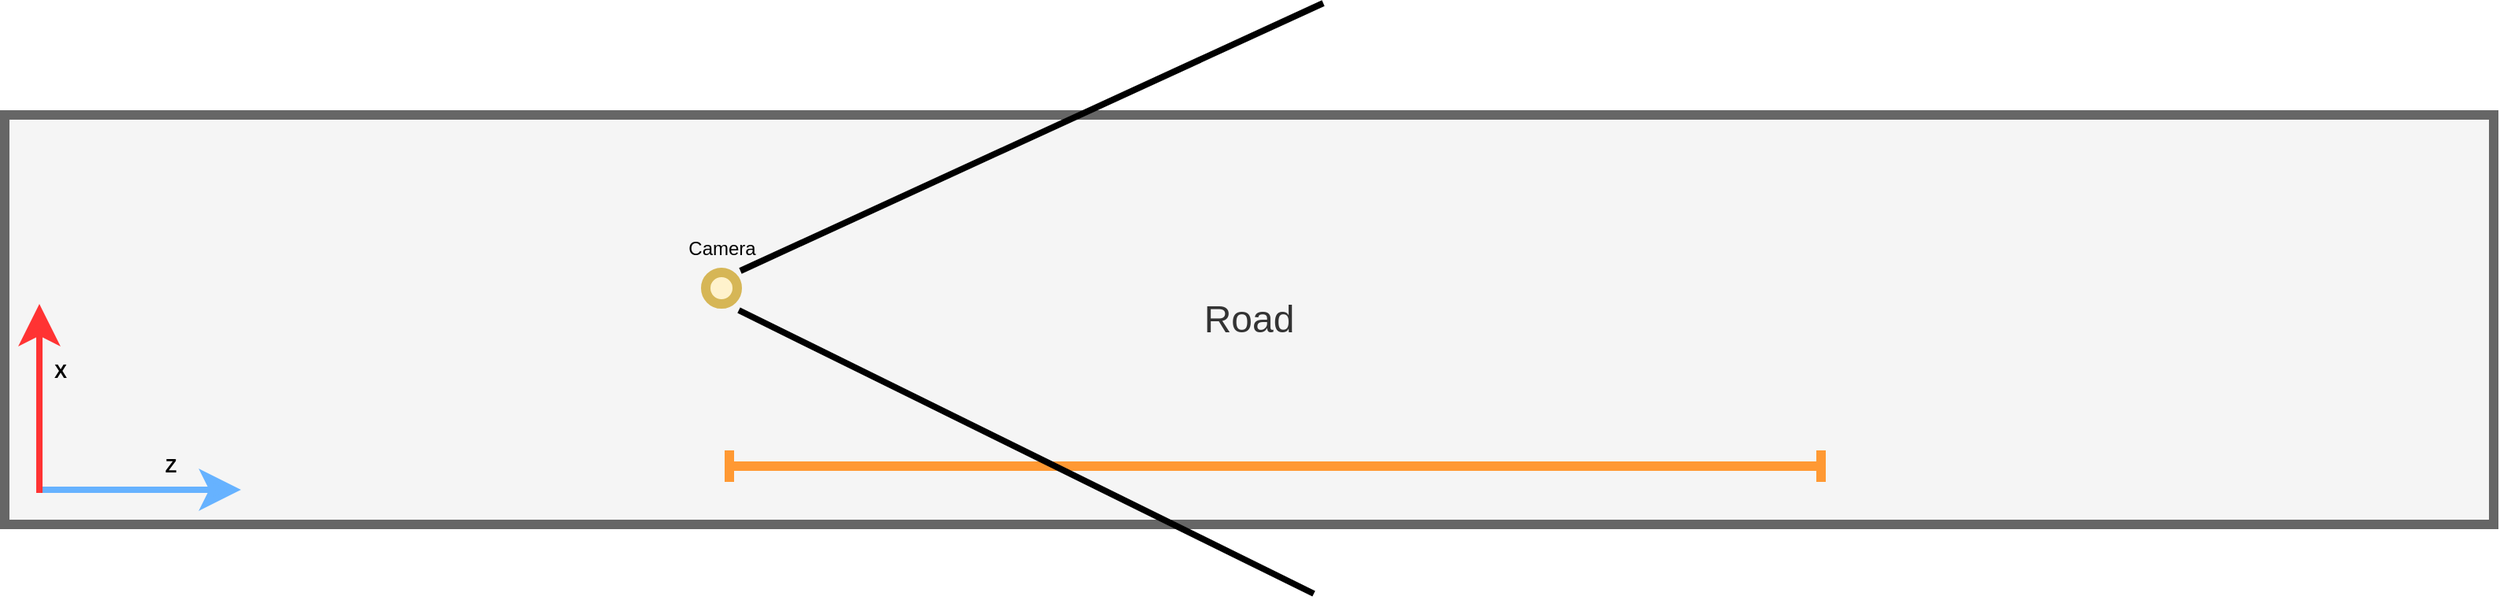 <mxfile version="20.2.8" type="github">
  <diagram id="F8mZGrqC8DNlahIGpEpN" name="第 1 页">
    <mxGraphModel dx="1897" dy="1108" grid="1" gridSize="10" guides="1" tooltips="1" connect="1" arrows="1" fold="1" page="1" pageScale="1" pageWidth="1600" pageHeight="900" math="0" shadow="0">
      <root>
        <mxCell id="0" />
        <mxCell id="1" parent="0" />
        <mxCell id="fxTeVvJ60FbQIxfmeKPd-2" value="Road" style="rounded=0;whiteSpace=wrap;html=1;strokeWidth=6;fontSize=24;fillColor=#f5f5f5;fontColor=#333333;strokeColor=#666666;" vertex="1" parent="1">
          <mxGeometry x="10" y="320" width="1580" height="260" as="geometry" />
        </mxCell>
        <mxCell id="fxTeVvJ60FbQIxfmeKPd-4" value="" style="endArrow=classic;html=1;rounded=0;strokeColor=#66B2FF;strokeWidth=4;fontSize=32;startSize=4;endSize=14;targetPerimeterSpacing=4;elbow=vertical;jumpSize=6;" edge="1" parent="1">
          <mxGeometry width="50" height="50" relative="1" as="geometry">
            <mxPoint x="30" y="558" as="sourcePoint" />
            <mxPoint x="160" y="558" as="targetPoint" />
          </mxGeometry>
        </mxCell>
        <mxCell id="fxTeVvJ60FbQIxfmeKPd-5" value="" style="endArrow=classic;html=1;rounded=0;strokeColor=#FF3333;strokeWidth=4;fontSize=32;startSize=4;endSize=14;targetPerimeterSpacing=4;elbow=vertical;jumpSize=6;" edge="1" parent="1">
          <mxGeometry width="50" height="50" relative="1" as="geometry">
            <mxPoint x="32" y="560" as="sourcePoint" />
            <mxPoint x="32" y="440" as="targetPoint" />
          </mxGeometry>
        </mxCell>
        <mxCell id="fxTeVvJ60FbQIxfmeKPd-8" value="Z" style="text;html=1;align=center;verticalAlign=middle;resizable=0;points=[];autosize=1;strokeColor=none;fillColor=none;fontSize=12;fontColor=#000000;fontStyle=1" vertex="1" parent="1">
          <mxGeometry x="100" y="528" width="30" height="30" as="geometry" />
        </mxCell>
        <mxCell id="fxTeVvJ60FbQIxfmeKPd-9" value="X" style="text;html=1;align=center;verticalAlign=middle;resizable=0;points=[];autosize=1;strokeColor=none;fillColor=none;fontSize=12;fontColor=#000000;fontStyle=1" vertex="1" parent="1">
          <mxGeometry x="30" y="468" width="30" height="30" as="geometry" />
        </mxCell>
        <mxCell id="fxTeVvJ60FbQIxfmeKPd-10" value="" style="shape=crossbar;whiteSpace=wrap;html=1;rounded=1;direction=south;strokeColor=#FF9933;strokeWidth=6;fontSize=12;fontColor=#000000;rotation=90;" vertex="1" parent="1">
          <mxGeometry x="806.5" y="196.5" width="20" height="693" as="geometry" />
        </mxCell>
        <mxCell id="fxTeVvJ60FbQIxfmeKPd-11" value="" style="ellipse;whiteSpace=wrap;html=1;aspect=fixed;strokeColor=#d6b656;strokeWidth=6;fontSize=12;fillColor=#fff2cc;" vertex="1" parent="1">
          <mxGeometry x="455" y="420" width="20" height="20" as="geometry" />
        </mxCell>
        <mxCell id="fxTeVvJ60FbQIxfmeKPd-12" value="Camera" style="text;html=1;align=center;verticalAlign=middle;resizable=0;points=[];autosize=1;strokeColor=none;fillColor=none;fontSize=12;fontColor=#000000;" vertex="1" parent="1">
          <mxGeometry x="430" y="390" width="70" height="30" as="geometry" />
        </mxCell>
        <mxCell id="fxTeVvJ60FbQIxfmeKPd-14" value="" style="endArrow=none;html=1;rounded=0;strokeColor=#000000;strokeWidth=4;fontSize=12;fontColor=#000000;startSize=4;endSize=14;targetPerimeterSpacing=4;elbow=vertical;jumpSize=6;fillColor=#f8cecc;" edge="1" parent="1">
          <mxGeometry width="50" height="50" relative="1" as="geometry">
            <mxPoint x="477" y="419" as="sourcePoint" />
            <mxPoint x="847" y="249" as="targetPoint" />
          </mxGeometry>
        </mxCell>
        <mxCell id="fxTeVvJ60FbQIxfmeKPd-15" value="" style="endArrow=none;html=1;rounded=0;strokeColor=#000000;strokeWidth=4;fontSize=12;fontColor=#000000;startSize=4;endSize=14;targetPerimeterSpacing=4;elbow=vertical;jumpSize=6;fillColor=#f8cecc;" edge="1" parent="1">
          <mxGeometry width="50" height="50" relative="1" as="geometry">
            <mxPoint x="476" y="444" as="sourcePoint" />
            <mxPoint x="841" y="624" as="targetPoint" />
          </mxGeometry>
        </mxCell>
      </root>
    </mxGraphModel>
  </diagram>
</mxfile>
